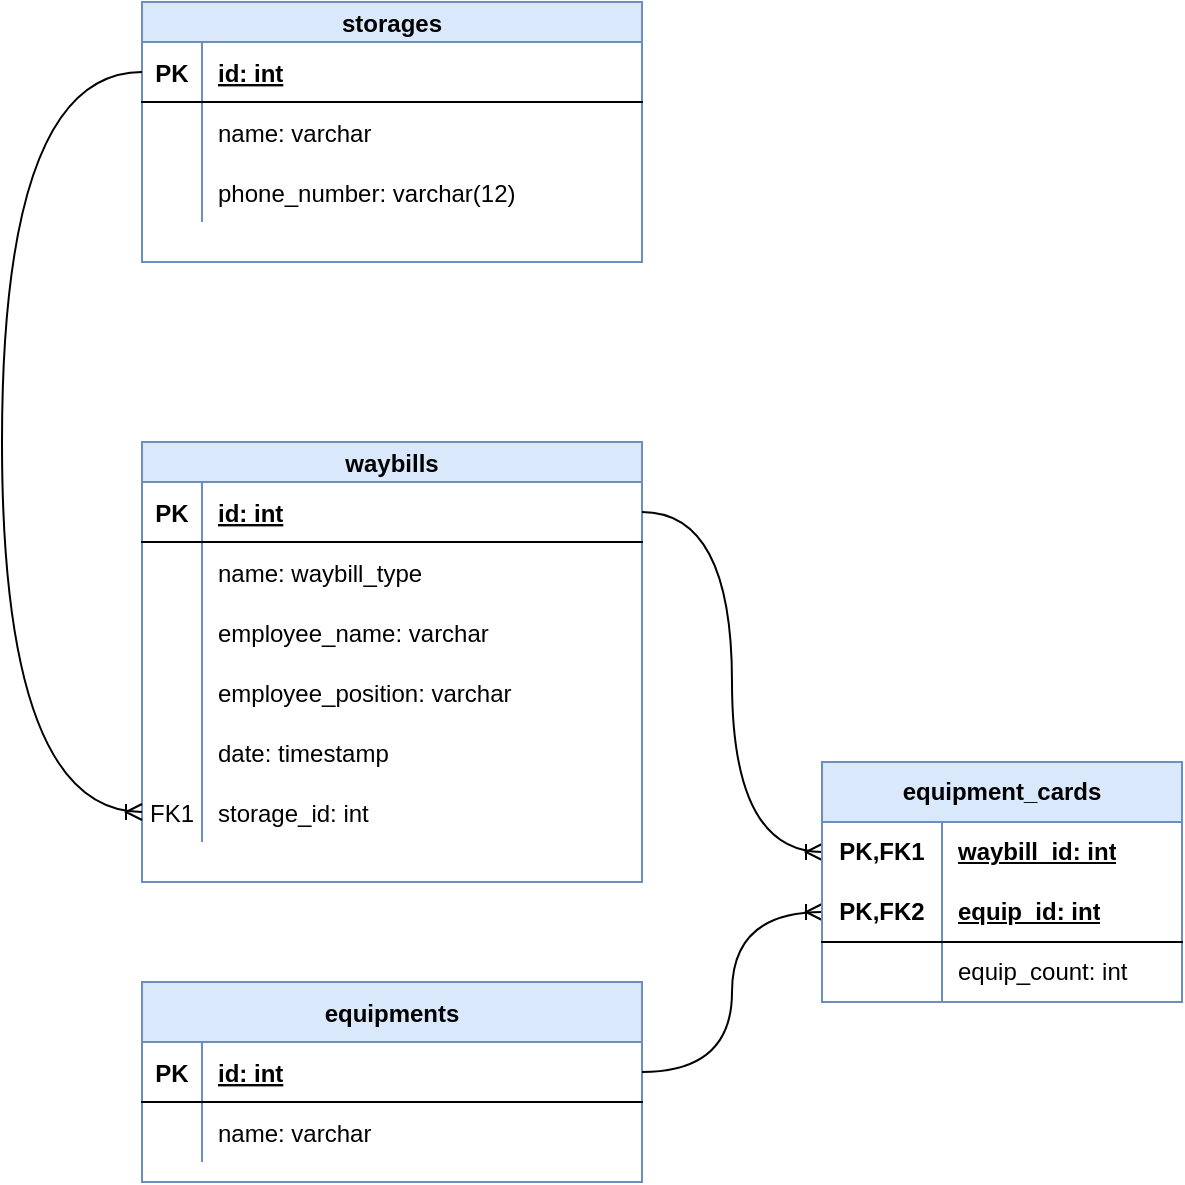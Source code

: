 <mxfile version="21.2.1" type="device">
  <diagram id="R2lEEEUBdFMjLlhIrx00" name="Page-1">
    <mxGraphModel dx="1006" dy="760" grid="1" gridSize="10" guides="1" tooltips="1" connect="1" arrows="1" fold="1" page="1" pageScale="1" pageWidth="850" pageHeight="1100" math="0" shadow="0" extFonts="Permanent Marker^https://fonts.googleapis.com/css?family=Permanent+Marker">
      <root>
        <mxCell id="0" />
        <mxCell id="1" parent="0" />
        <mxCell id="g-vJ9c4qw3yoMPMbE73o-1" value="storages" style="shape=table;startSize=20;container=1;collapsible=1;childLayout=tableLayout;fixedRows=1;rowLines=0;fontStyle=1;align=center;resizeLast=1;fillColor=#dae8fc;strokeColor=#6c8ebf;" parent="1" vertex="1">
          <mxGeometry x="200" y="80" width="250" height="130" as="geometry" />
        </mxCell>
        <mxCell id="g-vJ9c4qw3yoMPMbE73o-2" value="" style="shape=partialRectangle;collapsible=0;dropTarget=0;pointerEvents=0;fillColor=none;points=[[0,0.5],[1,0.5]];portConstraint=eastwest;top=0;left=0;right=0;bottom=1;" parent="g-vJ9c4qw3yoMPMbE73o-1" vertex="1">
          <mxGeometry y="20" width="250" height="30" as="geometry" />
        </mxCell>
        <mxCell id="g-vJ9c4qw3yoMPMbE73o-3" value="PK" style="shape=partialRectangle;overflow=hidden;connectable=0;fillColor=none;top=0;left=0;bottom=0;right=0;fontStyle=1;" parent="g-vJ9c4qw3yoMPMbE73o-2" vertex="1">
          <mxGeometry width="30" height="30" as="geometry">
            <mxRectangle width="30" height="30" as="alternateBounds" />
          </mxGeometry>
        </mxCell>
        <mxCell id="g-vJ9c4qw3yoMPMbE73o-4" value="id: int" style="shape=partialRectangle;overflow=hidden;connectable=0;fillColor=none;top=0;left=0;bottom=0;right=0;align=left;spacingLeft=6;fontStyle=5;" parent="g-vJ9c4qw3yoMPMbE73o-2" vertex="1">
          <mxGeometry x="30" width="220" height="30" as="geometry">
            <mxRectangle width="220" height="30" as="alternateBounds" />
          </mxGeometry>
        </mxCell>
        <mxCell id="g-vJ9c4qw3yoMPMbE73o-5" value="" style="shape=partialRectangle;collapsible=0;dropTarget=0;pointerEvents=0;fillColor=none;points=[[0,0.5],[1,0.5]];portConstraint=eastwest;top=0;left=0;right=0;bottom=0;" parent="g-vJ9c4qw3yoMPMbE73o-1" vertex="1">
          <mxGeometry y="50" width="250" height="30" as="geometry" />
        </mxCell>
        <mxCell id="g-vJ9c4qw3yoMPMbE73o-6" value="" style="shape=partialRectangle;overflow=hidden;connectable=0;fillColor=none;top=0;left=0;bottom=0;right=0;" parent="g-vJ9c4qw3yoMPMbE73o-5" vertex="1">
          <mxGeometry width="30" height="30" as="geometry">
            <mxRectangle width="30" height="30" as="alternateBounds" />
          </mxGeometry>
        </mxCell>
        <mxCell id="g-vJ9c4qw3yoMPMbE73o-7" value="name: varchar" style="shape=partialRectangle;overflow=hidden;connectable=0;fillColor=none;top=0;left=0;bottom=0;right=0;align=left;spacingLeft=6;" parent="g-vJ9c4qw3yoMPMbE73o-5" vertex="1">
          <mxGeometry x="30" width="220" height="30" as="geometry">
            <mxRectangle width="220" height="30" as="alternateBounds" />
          </mxGeometry>
        </mxCell>
        <mxCell id="g-vJ9c4qw3yoMPMbE73o-8" value="" style="shape=partialRectangle;collapsible=0;dropTarget=0;pointerEvents=0;fillColor=none;points=[[0,0.5],[1,0.5]];portConstraint=eastwest;top=0;left=0;right=0;bottom=0;" parent="g-vJ9c4qw3yoMPMbE73o-1" vertex="1">
          <mxGeometry y="80" width="250" height="30" as="geometry" />
        </mxCell>
        <mxCell id="g-vJ9c4qw3yoMPMbE73o-9" value="" style="shape=partialRectangle;overflow=hidden;connectable=0;fillColor=none;top=0;left=0;bottom=0;right=0;" parent="g-vJ9c4qw3yoMPMbE73o-8" vertex="1">
          <mxGeometry width="30" height="30" as="geometry">
            <mxRectangle width="30" height="30" as="alternateBounds" />
          </mxGeometry>
        </mxCell>
        <mxCell id="g-vJ9c4qw3yoMPMbE73o-10" value="phone_number: varchar(12)" style="shape=partialRectangle;overflow=hidden;connectable=0;fillColor=none;top=0;left=0;bottom=0;right=0;align=left;spacingLeft=6;fontStyle=0" parent="g-vJ9c4qw3yoMPMbE73o-8" vertex="1">
          <mxGeometry x="30" width="220" height="30" as="geometry">
            <mxRectangle width="220" height="30" as="alternateBounds" />
          </mxGeometry>
        </mxCell>
        <mxCell id="g-vJ9c4qw3yoMPMbE73o-11" value="waybills" style="shape=table;startSize=20;container=1;collapsible=1;childLayout=tableLayout;fixedRows=1;rowLines=0;fontStyle=1;align=center;resizeLast=1;fillColor=#dae8fc;strokeColor=#6c8ebf;" parent="1" vertex="1">
          <mxGeometry x="200" y="300" width="250" height="220" as="geometry">
            <mxRectangle x="320" y="770" width="80" height="30" as="alternateBounds" />
          </mxGeometry>
        </mxCell>
        <mxCell id="g-vJ9c4qw3yoMPMbE73o-12" value="" style="shape=partialRectangle;collapsible=0;dropTarget=0;pointerEvents=0;fillColor=none;points=[[0,0.5],[1,0.5]];portConstraint=eastwest;top=0;left=0;right=0;bottom=1;" parent="g-vJ9c4qw3yoMPMbE73o-11" vertex="1">
          <mxGeometry y="20" width="250" height="30" as="geometry" />
        </mxCell>
        <mxCell id="g-vJ9c4qw3yoMPMbE73o-13" value="PK" style="shape=partialRectangle;overflow=hidden;connectable=0;fillColor=none;top=0;left=0;bottom=0;right=0;fontStyle=1;" parent="g-vJ9c4qw3yoMPMbE73o-12" vertex="1">
          <mxGeometry width="30" height="30" as="geometry">
            <mxRectangle width="30" height="30" as="alternateBounds" />
          </mxGeometry>
        </mxCell>
        <mxCell id="g-vJ9c4qw3yoMPMbE73o-14" value="id: int" style="shape=partialRectangle;overflow=hidden;connectable=0;fillColor=none;top=0;left=0;bottom=0;right=0;align=left;spacingLeft=6;fontStyle=5;" parent="g-vJ9c4qw3yoMPMbE73o-12" vertex="1">
          <mxGeometry x="30" width="220" height="30" as="geometry">
            <mxRectangle width="220" height="30" as="alternateBounds" />
          </mxGeometry>
        </mxCell>
        <mxCell id="g-vJ9c4qw3yoMPMbE73o-15" value="" style="shape=partialRectangle;collapsible=0;dropTarget=0;pointerEvents=0;fillColor=none;points=[[0,0.5],[1,0.5]];portConstraint=eastwest;top=0;left=0;right=0;bottom=0;" parent="g-vJ9c4qw3yoMPMbE73o-11" vertex="1">
          <mxGeometry y="50" width="250" height="30" as="geometry" />
        </mxCell>
        <mxCell id="g-vJ9c4qw3yoMPMbE73o-16" value="" style="shape=partialRectangle;overflow=hidden;connectable=0;fillColor=none;top=0;left=0;bottom=0;right=0;" parent="g-vJ9c4qw3yoMPMbE73o-15" vertex="1">
          <mxGeometry width="30" height="30" as="geometry">
            <mxRectangle width="30" height="30" as="alternateBounds" />
          </mxGeometry>
        </mxCell>
        <mxCell id="g-vJ9c4qw3yoMPMbE73o-17" value="name: waybill_type" style="shape=partialRectangle;overflow=hidden;connectable=0;fillColor=none;top=0;left=0;bottom=0;right=0;align=left;spacingLeft=6;" parent="g-vJ9c4qw3yoMPMbE73o-15" vertex="1">
          <mxGeometry x="30" width="220" height="30" as="geometry">
            <mxRectangle width="220" height="30" as="alternateBounds" />
          </mxGeometry>
        </mxCell>
        <mxCell id="g-vJ9c4qw3yoMPMbE73o-18" value="" style="shape=partialRectangle;collapsible=0;dropTarget=0;pointerEvents=0;fillColor=none;points=[[0,0.5],[1,0.5]];portConstraint=eastwest;top=0;left=0;right=0;bottom=0;" parent="g-vJ9c4qw3yoMPMbE73o-11" vertex="1">
          <mxGeometry y="80" width="250" height="30" as="geometry" />
        </mxCell>
        <mxCell id="g-vJ9c4qw3yoMPMbE73o-19" value="" style="shape=partialRectangle;overflow=hidden;connectable=0;fillColor=none;top=0;left=0;bottom=0;right=0;" parent="g-vJ9c4qw3yoMPMbE73o-18" vertex="1">
          <mxGeometry width="30" height="30" as="geometry">
            <mxRectangle width="30" height="30" as="alternateBounds" />
          </mxGeometry>
        </mxCell>
        <mxCell id="g-vJ9c4qw3yoMPMbE73o-20" value="employee_name: varchar" style="shape=partialRectangle;overflow=hidden;connectable=0;fillColor=none;top=0;left=0;bottom=0;right=0;align=left;spacingLeft=6;fontStyle=0" parent="g-vJ9c4qw3yoMPMbE73o-18" vertex="1">
          <mxGeometry x="30" width="220" height="30" as="geometry">
            <mxRectangle width="220" height="30" as="alternateBounds" />
          </mxGeometry>
        </mxCell>
        <mxCell id="g-vJ9c4qw3yoMPMbE73o-31" style="shape=partialRectangle;collapsible=0;dropTarget=0;pointerEvents=0;fillColor=none;points=[[0,0.5],[1,0.5]];portConstraint=eastwest;top=0;left=0;right=0;bottom=0;" parent="g-vJ9c4qw3yoMPMbE73o-11" vertex="1">
          <mxGeometry y="110" width="250" height="30" as="geometry" />
        </mxCell>
        <mxCell id="g-vJ9c4qw3yoMPMbE73o-32" style="shape=partialRectangle;overflow=hidden;connectable=0;fillColor=none;top=0;left=0;bottom=0;right=0;" parent="g-vJ9c4qw3yoMPMbE73o-31" vertex="1">
          <mxGeometry width="30" height="30" as="geometry">
            <mxRectangle width="30" height="30" as="alternateBounds" />
          </mxGeometry>
        </mxCell>
        <mxCell id="g-vJ9c4qw3yoMPMbE73o-33" value="employee_position: varchar" style="shape=partialRectangle;overflow=hidden;connectable=0;fillColor=none;top=0;left=0;bottom=0;right=0;align=left;spacingLeft=6;fontStyle=0" parent="g-vJ9c4qw3yoMPMbE73o-31" vertex="1">
          <mxGeometry x="30" width="220" height="30" as="geometry">
            <mxRectangle width="220" height="30" as="alternateBounds" />
          </mxGeometry>
        </mxCell>
        <mxCell id="g-vJ9c4qw3yoMPMbE73o-37" style="shape=partialRectangle;collapsible=0;dropTarget=0;pointerEvents=0;fillColor=none;points=[[0,0.5],[1,0.5]];portConstraint=eastwest;top=0;left=0;right=0;bottom=0;" parent="g-vJ9c4qw3yoMPMbE73o-11" vertex="1">
          <mxGeometry y="140" width="250" height="30" as="geometry" />
        </mxCell>
        <mxCell id="g-vJ9c4qw3yoMPMbE73o-38" style="shape=partialRectangle;overflow=hidden;connectable=0;fillColor=none;top=0;left=0;bottom=0;right=0;" parent="g-vJ9c4qw3yoMPMbE73o-37" vertex="1">
          <mxGeometry width="30" height="30" as="geometry">
            <mxRectangle width="30" height="30" as="alternateBounds" />
          </mxGeometry>
        </mxCell>
        <mxCell id="g-vJ9c4qw3yoMPMbE73o-39" value="date: timestamp" style="shape=partialRectangle;overflow=hidden;connectable=0;fillColor=none;top=0;left=0;bottom=0;right=0;align=left;spacingLeft=6;fontStyle=0" parent="g-vJ9c4qw3yoMPMbE73o-37" vertex="1">
          <mxGeometry x="30" width="220" height="30" as="geometry">
            <mxRectangle width="220" height="30" as="alternateBounds" />
          </mxGeometry>
        </mxCell>
        <mxCell id="g-vJ9c4qw3yoMPMbE73o-40" style="shape=partialRectangle;collapsible=0;dropTarget=0;pointerEvents=0;fillColor=none;points=[[0,0.5],[1,0.5]];portConstraint=eastwest;top=0;left=0;right=0;bottom=0;" parent="g-vJ9c4qw3yoMPMbE73o-11" vertex="1">
          <mxGeometry y="170" width="250" height="30" as="geometry" />
        </mxCell>
        <mxCell id="g-vJ9c4qw3yoMPMbE73o-41" value="FK1" style="shape=partialRectangle;overflow=hidden;connectable=0;fillColor=none;top=0;left=0;bottom=0;right=0;" parent="g-vJ9c4qw3yoMPMbE73o-40" vertex="1">
          <mxGeometry width="30" height="30" as="geometry">
            <mxRectangle width="30" height="30" as="alternateBounds" />
          </mxGeometry>
        </mxCell>
        <mxCell id="g-vJ9c4qw3yoMPMbE73o-42" value="storage_id: int" style="shape=partialRectangle;overflow=hidden;connectable=0;fillColor=none;top=0;left=0;bottom=0;right=0;align=left;spacingLeft=6;fontStyle=0" parent="g-vJ9c4qw3yoMPMbE73o-40" vertex="1">
          <mxGeometry x="30" width="220" height="30" as="geometry">
            <mxRectangle width="220" height="30" as="alternateBounds" />
          </mxGeometry>
        </mxCell>
        <mxCell id="g-vJ9c4qw3yoMPMbE73o-53" value="" style="fontSize=12;html=1;endArrow=ERoneToMany;rounded=0;entryX=0;entryY=0.5;entryDx=0;entryDy=0;exitX=0;exitY=0.5;exitDx=0;exitDy=0;edgeStyle=orthogonalEdgeStyle;curved=1;" parent="1" source="g-vJ9c4qw3yoMPMbE73o-2" target="g-vJ9c4qw3yoMPMbE73o-40" edge="1">
          <mxGeometry width="100" height="100" relative="1" as="geometry">
            <mxPoint x="130" y="120" as="sourcePoint" />
            <mxPoint x="180" y="494" as="targetPoint" />
            <Array as="points">
              <mxPoint x="130" y="115" />
              <mxPoint x="130" y="485" />
            </Array>
          </mxGeometry>
        </mxCell>
        <mxCell id="g-vJ9c4qw3yoMPMbE73o-74" value="" style="fontSize=12;html=1;endArrow=ERoneToMany;rounded=0;exitX=1;exitY=0.5;exitDx=0;exitDy=0;edgeStyle=orthogonalEdgeStyle;curved=1;entryX=0;entryY=0.5;entryDx=0;entryDy=0;" parent="1" source="g-vJ9c4qw3yoMPMbE73o-12" target="g-vJ9c4qw3yoMPMbE73o-84" edge="1">
          <mxGeometry width="100" height="100" relative="1" as="geometry">
            <mxPoint x="390" y="330" as="sourcePoint" />
            <mxPoint x="530" y="505" as="targetPoint" />
          </mxGeometry>
        </mxCell>
        <mxCell id="g-vJ9c4qw3yoMPMbE73o-75" value="equipments" style="shape=table;startSize=30;container=1;collapsible=1;childLayout=tableLayout;fixedRows=1;rowLines=0;fontStyle=1;align=center;resizeLast=1;fillColor=#dae8fc;strokeColor=#6c8ebf;" parent="1" vertex="1">
          <mxGeometry x="200" y="570" width="250" height="100" as="geometry" />
        </mxCell>
        <mxCell id="g-vJ9c4qw3yoMPMbE73o-76" value="" style="shape=partialRectangle;collapsible=0;dropTarget=0;pointerEvents=0;fillColor=none;points=[[0,0.5],[1,0.5]];portConstraint=eastwest;top=0;left=0;right=0;bottom=1;" parent="g-vJ9c4qw3yoMPMbE73o-75" vertex="1">
          <mxGeometry y="30" width="250" height="30" as="geometry" />
        </mxCell>
        <mxCell id="g-vJ9c4qw3yoMPMbE73o-77" value="PK" style="shape=partialRectangle;overflow=hidden;connectable=0;fillColor=none;top=0;left=0;bottom=0;right=0;fontStyle=1;" parent="g-vJ9c4qw3yoMPMbE73o-76" vertex="1">
          <mxGeometry width="30" height="30" as="geometry">
            <mxRectangle width="30" height="30" as="alternateBounds" />
          </mxGeometry>
        </mxCell>
        <mxCell id="g-vJ9c4qw3yoMPMbE73o-78" value="id: int" style="shape=partialRectangle;overflow=hidden;connectable=0;fillColor=none;top=0;left=0;bottom=0;right=0;align=left;spacingLeft=6;fontStyle=5;" parent="g-vJ9c4qw3yoMPMbE73o-76" vertex="1">
          <mxGeometry x="30" width="220" height="30" as="geometry">
            <mxRectangle width="220" height="30" as="alternateBounds" />
          </mxGeometry>
        </mxCell>
        <mxCell id="g-vJ9c4qw3yoMPMbE73o-79" value="" style="shape=partialRectangle;collapsible=0;dropTarget=0;pointerEvents=0;fillColor=none;points=[[0,0.5],[1,0.5]];portConstraint=eastwest;top=0;left=0;right=0;bottom=0;" parent="g-vJ9c4qw3yoMPMbE73o-75" vertex="1">
          <mxGeometry y="60" width="250" height="30" as="geometry" />
        </mxCell>
        <mxCell id="g-vJ9c4qw3yoMPMbE73o-80" value="" style="shape=partialRectangle;overflow=hidden;connectable=0;fillColor=none;top=0;left=0;bottom=0;right=0;" parent="g-vJ9c4qw3yoMPMbE73o-79" vertex="1">
          <mxGeometry width="30" height="30" as="geometry">
            <mxRectangle width="30" height="30" as="alternateBounds" />
          </mxGeometry>
        </mxCell>
        <mxCell id="g-vJ9c4qw3yoMPMbE73o-81" value="name: varchar" style="shape=partialRectangle;overflow=hidden;connectable=0;fillColor=none;top=0;left=0;bottom=0;right=0;align=left;spacingLeft=6;" parent="g-vJ9c4qw3yoMPMbE73o-79" vertex="1">
          <mxGeometry x="30" width="220" height="30" as="geometry">
            <mxRectangle width="220" height="30" as="alternateBounds" />
          </mxGeometry>
        </mxCell>
        <mxCell id="g-vJ9c4qw3yoMPMbE73o-82" value="" style="edgeStyle=orthogonalEdgeStyle;fontSize=12;html=1;endArrow=ERoneToMany;rounded=0;exitX=1;exitY=0.5;exitDx=0;exitDy=0;entryX=0;entryY=0.5;entryDx=0;entryDy=0;curved=1;" parent="1" source="g-vJ9c4qw3yoMPMbE73o-76" target="g-vJ9c4qw3yoMPMbE73o-87" edge="1">
          <mxGeometry width="100" height="100" relative="1" as="geometry">
            <mxPoint x="390" y="680" as="sourcePoint" />
            <mxPoint x="530" y="535" as="targetPoint" />
          </mxGeometry>
        </mxCell>
        <mxCell id="g-vJ9c4qw3yoMPMbE73o-83" value="equipment_cards" style="shape=table;startSize=30;container=1;collapsible=1;childLayout=tableLayout;fixedRows=1;rowLines=0;fontStyle=1;align=center;resizeLast=1;html=1;whiteSpace=wrap;fillColor=#dae8fc;strokeColor=#6c8ebf;" parent="1" vertex="1">
          <mxGeometry x="540" y="460" width="180" height="120" as="geometry" />
        </mxCell>
        <mxCell id="g-vJ9c4qw3yoMPMbE73o-84" value="" style="shape=tableRow;horizontal=0;startSize=0;swimlaneHead=0;swimlaneBody=0;fillColor=none;collapsible=0;dropTarget=0;points=[[0,0.5],[1,0.5]];portConstraint=eastwest;top=0;left=0;right=0;bottom=0;html=1;" parent="g-vJ9c4qw3yoMPMbE73o-83" vertex="1">
          <mxGeometry y="30" width="180" height="30" as="geometry" />
        </mxCell>
        <mxCell id="g-vJ9c4qw3yoMPMbE73o-85" value="PK,FK1" style="shape=partialRectangle;connectable=0;fillColor=none;top=0;left=0;bottom=0;right=0;fontStyle=1;overflow=hidden;html=1;whiteSpace=wrap;" parent="g-vJ9c4qw3yoMPMbE73o-84" vertex="1">
          <mxGeometry width="60" height="30" as="geometry">
            <mxRectangle width="60" height="30" as="alternateBounds" />
          </mxGeometry>
        </mxCell>
        <mxCell id="g-vJ9c4qw3yoMPMbE73o-86" value="waybill_id: int" style="shape=partialRectangle;connectable=0;fillColor=none;top=0;left=0;bottom=0;right=0;align=left;spacingLeft=6;fontStyle=5;overflow=hidden;html=1;whiteSpace=wrap;" parent="g-vJ9c4qw3yoMPMbE73o-84" vertex="1">
          <mxGeometry x="60" width="120" height="30" as="geometry">
            <mxRectangle width="120" height="30" as="alternateBounds" />
          </mxGeometry>
        </mxCell>
        <mxCell id="g-vJ9c4qw3yoMPMbE73o-87" value="" style="shape=tableRow;horizontal=0;startSize=0;swimlaneHead=0;swimlaneBody=0;fillColor=none;collapsible=0;dropTarget=0;points=[[0,0.5],[1,0.5]];portConstraint=eastwest;top=0;left=0;right=0;bottom=1;html=1;" parent="g-vJ9c4qw3yoMPMbE73o-83" vertex="1">
          <mxGeometry y="60" width="180" height="30" as="geometry" />
        </mxCell>
        <mxCell id="g-vJ9c4qw3yoMPMbE73o-88" value="PK,FK2" style="shape=partialRectangle;connectable=0;fillColor=none;top=0;left=0;bottom=0;right=0;fontStyle=1;overflow=hidden;html=1;whiteSpace=wrap;" parent="g-vJ9c4qw3yoMPMbE73o-87" vertex="1">
          <mxGeometry width="60" height="30" as="geometry">
            <mxRectangle width="60" height="30" as="alternateBounds" />
          </mxGeometry>
        </mxCell>
        <mxCell id="g-vJ9c4qw3yoMPMbE73o-89" value="equip_id: int" style="shape=partialRectangle;connectable=0;fillColor=none;top=0;left=0;bottom=0;right=0;align=left;spacingLeft=6;fontStyle=5;overflow=hidden;html=1;whiteSpace=wrap;" parent="g-vJ9c4qw3yoMPMbE73o-87" vertex="1">
          <mxGeometry x="60" width="120" height="30" as="geometry">
            <mxRectangle width="120" height="30" as="alternateBounds" />
          </mxGeometry>
        </mxCell>
        <mxCell id="g-vJ9c4qw3yoMPMbE73o-90" value="" style="shape=tableRow;horizontal=0;startSize=0;swimlaneHead=0;swimlaneBody=0;fillColor=none;collapsible=0;dropTarget=0;points=[[0,0.5],[1,0.5]];portConstraint=eastwest;top=0;left=0;right=0;bottom=0;html=1;" parent="g-vJ9c4qw3yoMPMbE73o-83" vertex="1">
          <mxGeometry y="90" width="180" height="30" as="geometry" />
        </mxCell>
        <mxCell id="g-vJ9c4qw3yoMPMbE73o-91" value="" style="shape=partialRectangle;connectable=0;fillColor=none;top=0;left=0;bottom=0;right=0;editable=1;overflow=hidden;html=1;whiteSpace=wrap;" parent="g-vJ9c4qw3yoMPMbE73o-90" vertex="1">
          <mxGeometry width="60" height="30" as="geometry">
            <mxRectangle width="60" height="30" as="alternateBounds" />
          </mxGeometry>
        </mxCell>
        <mxCell id="g-vJ9c4qw3yoMPMbE73o-92" value="equip_count: int" style="shape=partialRectangle;connectable=0;fillColor=none;top=0;left=0;bottom=0;right=0;align=left;spacingLeft=6;overflow=hidden;html=1;whiteSpace=wrap;" parent="g-vJ9c4qw3yoMPMbE73o-90" vertex="1">
          <mxGeometry x="60" width="120" height="30" as="geometry">
            <mxRectangle width="120" height="30" as="alternateBounds" />
          </mxGeometry>
        </mxCell>
      </root>
    </mxGraphModel>
  </diagram>
</mxfile>
